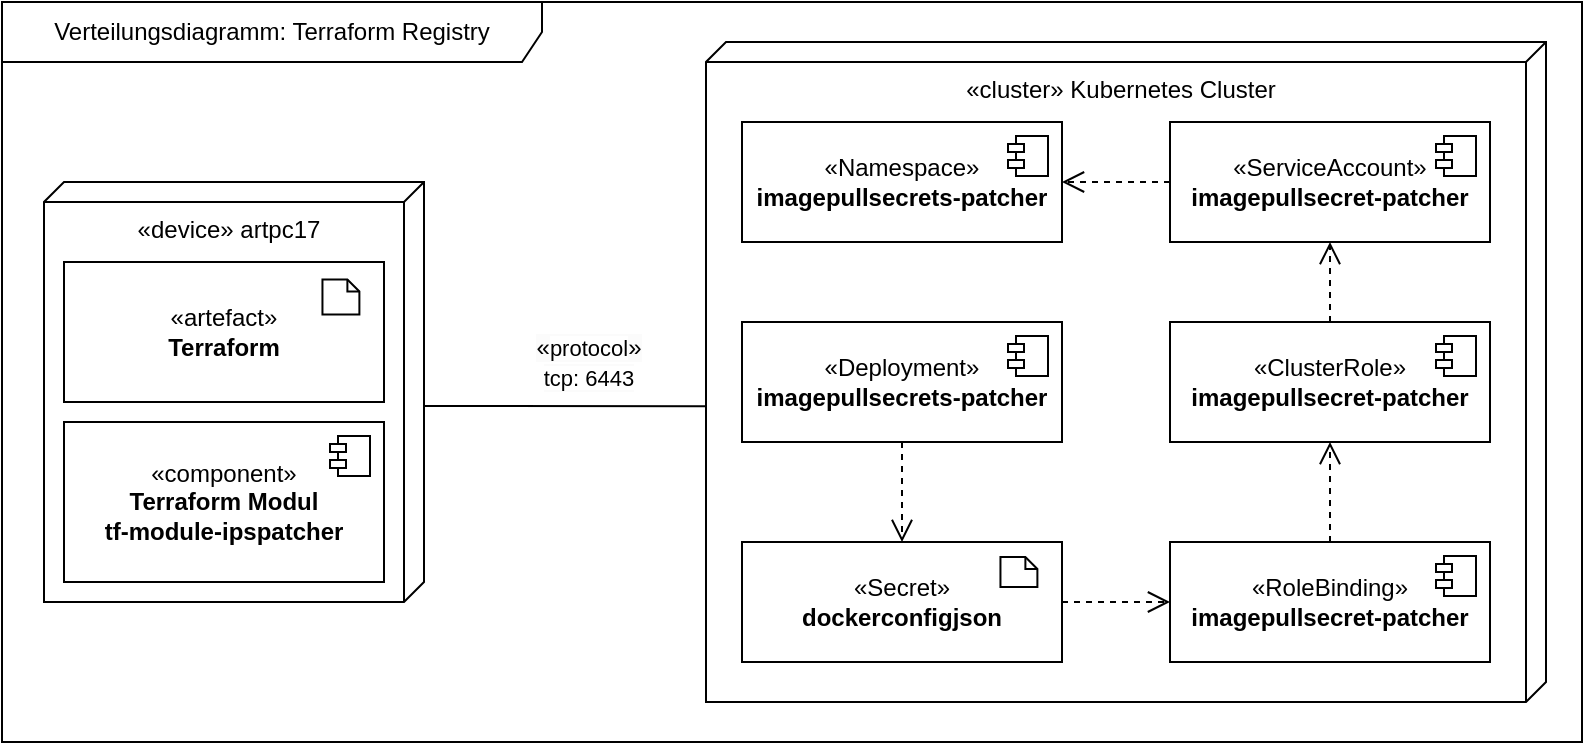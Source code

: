 <mxfile version="26.0.6">
  <diagram name="Seite-1" id="4-WtUL3xw4Cd1fHOAYhT">
    <mxGraphModel dx="1224" dy="761" grid="1" gridSize="10" guides="1" tooltips="1" connect="1" arrows="1" fold="1" page="1" pageScale="1" pageWidth="827" pageHeight="1169" math="0" shadow="0">
      <root>
        <mxCell id="0" />
        <mxCell id="1" parent="0" />
        <mxCell id="644JSV-Lswigd0aAAEQH-2" value="«device» artpc17" style="verticalAlign=top;align=center;shape=cube;size=10;direction=south;html=1;boundedLbl=1;spacingLeft=5;whiteSpace=wrap;" vertex="1" parent="1">
          <mxGeometry x="38" y="130" width="190" height="210" as="geometry" />
        </mxCell>
        <mxCell id="644JSV-Lswigd0aAAEQH-4" value="«component»&lt;br&gt;&lt;b&gt;Terraform Modul&lt;br&gt;tf-module-ipspatcher&lt;/b&gt;" style="html=1;dropTarget=0;whiteSpace=wrap;" vertex="1" parent="1">
          <mxGeometry x="48" y="250" width="160" height="80" as="geometry" />
        </mxCell>
        <mxCell id="644JSV-Lswigd0aAAEQH-5" value="" style="shape=module;jettyWidth=8;jettyHeight=4;" vertex="1" parent="644JSV-Lswigd0aAAEQH-4">
          <mxGeometry x="1" width="20" height="20" relative="1" as="geometry">
            <mxPoint x="-27" y="7" as="offset" />
          </mxGeometry>
        </mxCell>
        <mxCell id="644JSV-Lswigd0aAAEQH-6" value="" style="group" vertex="1" connectable="0" parent="1">
          <mxGeometry x="48" y="170" width="160" height="70" as="geometry" />
        </mxCell>
        <mxCell id="644JSV-Lswigd0aAAEQH-7" value="«artefact»&lt;br&gt;&lt;b&gt;Terraform&lt;/b&gt;" style="html=1;dropTarget=0;whiteSpace=wrap;" vertex="1" parent="644JSV-Lswigd0aAAEQH-6">
          <mxGeometry width="160" height="70" as="geometry" />
        </mxCell>
        <mxCell id="644JSV-Lswigd0aAAEQH-8" value="" style="shape=note2;boundedLbl=1;whiteSpace=wrap;html=1;size=6;verticalAlign=top;align=left;spacingLeft=5;" vertex="1" parent="644JSV-Lswigd0aAAEQH-6">
          <mxGeometry x="129.231" y="8.75" width="18.462" height="17.5" as="geometry" />
        </mxCell>
        <mxCell id="644JSV-Lswigd0aAAEQH-9" style="edgeStyle=orthogonalEdgeStyle;rounded=0;orthogonalLoop=1;jettySize=auto;html=1;endArrow=none;endFill=0;entryX=0.552;entryY=1;entryDx=0;entryDy=0;entryPerimeter=0;" edge="1" parent="1" target="644JSV-Lswigd0aAAEQH-1">
          <mxGeometry relative="1" as="geometry">
            <mxPoint x="542" y="275" as="targetPoint" />
            <Array as="points">
              <mxPoint x="228" y="242" />
            </Array>
            <mxPoint x="228" y="242" as="sourcePoint" />
          </mxGeometry>
        </mxCell>
        <mxCell id="644JSV-Lswigd0aAAEQH-10" value="&lt;span style=&quot;font-size: 12px; text-wrap: wrap; background-color: rgb(251, 251, 251);&quot;&gt;&lt;span style=&quot;text-wrap-style: initial; background-color: rgb(251, 251, 251);&quot;&gt;«&lt;/span&gt;&lt;span style=&quot;font-size: 11px; text-wrap-mode: nowrap; background-color: rgb(255, 255, 255);&quot;&gt;protocol&lt;/span&gt;&lt;span style=&quot;text-wrap-style: initial; background-color: rgb(251, 251, 251);&quot;&gt;»&lt;/span&gt;&lt;br style=&quot;font-size: 11px; text-wrap-mode: nowrap;&quot;&gt;&lt;span style=&quot;font-size: 11px; text-wrap-mode: nowrap; background-color: rgb(255, 255, 255);&quot;&gt;tcp: 6443&lt;/span&gt;&lt;/span&gt;" style="edgeLabel;html=1;align=center;verticalAlign=middle;resizable=0;points=[];" vertex="1" connectable="0" parent="644JSV-Lswigd0aAAEQH-9">
          <mxGeometry x="-0.261" y="2" relative="1" as="geometry">
            <mxPoint x="30" y="-20" as="offset" />
          </mxGeometry>
        </mxCell>
        <mxCell id="644JSV-Lswigd0aAAEQH-29" value="Verteilungsdiagramm: Terraform Registry" style="shape=umlFrame;whiteSpace=wrap;html=1;pointerEvents=0;recursiveResize=0;container=1;collapsible=0;width=270;height=30;" vertex="1" parent="1">
          <mxGeometry x="17" y="40" width="790" height="370" as="geometry" />
        </mxCell>
        <mxCell id="644JSV-Lswigd0aAAEQH-1" value="«cluster» Kubernetes Cluster" style="verticalAlign=top;align=center;shape=cube;size=10;direction=south;html=1;boundedLbl=1;spacingLeft=5;whiteSpace=wrap;" vertex="1" parent="644JSV-Lswigd0aAAEQH-29">
          <mxGeometry x="352" y="20" width="420" height="330" as="geometry" />
        </mxCell>
        <mxCell id="644JSV-Lswigd0aAAEQH-13" value="«Namespace»&lt;b&gt;&lt;br&gt;imagepullsecrets-patcher&lt;/b&gt;" style="html=1;dropTarget=0;whiteSpace=wrap;" vertex="1" parent="644JSV-Lswigd0aAAEQH-29">
          <mxGeometry x="370" y="60" width="160" height="60" as="geometry" />
        </mxCell>
        <mxCell id="644JSV-Lswigd0aAAEQH-14" value="" style="shape=module;jettyWidth=8;jettyHeight=4;" vertex="1" parent="644JSV-Lswigd0aAAEQH-13">
          <mxGeometry x="1" width="20" height="20" relative="1" as="geometry">
            <mxPoint x="-27" y="7" as="offset" />
          </mxGeometry>
        </mxCell>
        <mxCell id="644JSV-Lswigd0aAAEQH-15" value="«ServiceAccount»&lt;div&gt;&lt;b&gt;imagepullsecret-patcher&lt;/b&gt;&lt;/div&gt;" style="html=1;dropTarget=0;whiteSpace=wrap;" vertex="1" parent="644JSV-Lswigd0aAAEQH-29">
          <mxGeometry x="584" y="60" width="160" height="60" as="geometry" />
        </mxCell>
        <mxCell id="644JSV-Lswigd0aAAEQH-16" value="" style="shape=module;jettyWidth=8;jettyHeight=4;" vertex="1" parent="644JSV-Lswigd0aAAEQH-15">
          <mxGeometry x="1" width="20" height="20" relative="1" as="geometry">
            <mxPoint x="-27" y="7" as="offset" />
          </mxGeometry>
        </mxCell>
        <mxCell id="644JSV-Lswigd0aAAEQH-20" value="«ClusterRole»&lt;b&gt;&lt;br&gt;imagepullsecret-patcher&lt;/b&gt;" style="html=1;dropTarget=0;whiteSpace=wrap;" vertex="1" parent="644JSV-Lswigd0aAAEQH-29">
          <mxGeometry x="584" y="160" width="160" height="60" as="geometry" />
        </mxCell>
        <mxCell id="644JSV-Lswigd0aAAEQH-21" value="" style="shape=module;jettyWidth=8;jettyHeight=4;" vertex="1" parent="644JSV-Lswigd0aAAEQH-20">
          <mxGeometry x="1" width="20" height="20" relative="1" as="geometry">
            <mxPoint x="-27" y="7" as="offset" />
          </mxGeometry>
        </mxCell>
        <mxCell id="644JSV-Lswigd0aAAEQH-22" value="" style="group" vertex="1" connectable="0" parent="644JSV-Lswigd0aAAEQH-29">
          <mxGeometry x="370" y="270" width="160" height="60" as="geometry" />
        </mxCell>
        <mxCell id="644JSV-Lswigd0aAAEQH-23" value="«Secret»&lt;br&gt;&lt;b&gt;dockerconfigjson&lt;/b&gt;" style="html=1;dropTarget=0;whiteSpace=wrap;" vertex="1" parent="644JSV-Lswigd0aAAEQH-22">
          <mxGeometry width="160" height="60" as="geometry" />
        </mxCell>
        <mxCell id="644JSV-Lswigd0aAAEQH-24" value="" style="shape=note2;boundedLbl=1;whiteSpace=wrap;html=1;size=6;verticalAlign=top;align=left;spacingLeft=5;" vertex="1" parent="644JSV-Lswigd0aAAEQH-22">
          <mxGeometry x="129.231" y="7.5" width="18.462" height="15" as="geometry" />
        </mxCell>
        <mxCell id="644JSV-Lswigd0aAAEQH-25" style="rounded=0;orthogonalLoop=1;jettySize=auto;html=1;exitX=0.5;exitY=0;exitDx=0;exitDy=0;dashed=1;endArrow=open;endFill=0;strokeWidth=1;endSize=9;startSize=6;entryX=0.5;entryY=1;entryDx=0;entryDy=0;" edge="1" parent="644JSV-Lswigd0aAAEQH-29" source="644JSV-Lswigd0aAAEQH-20" target="644JSV-Lswigd0aAAEQH-15">
          <mxGeometry relative="1" as="geometry">
            <mxPoint x="384" y="350" as="sourcePoint" />
            <mxPoint x="384" y="230" as="targetPoint" />
          </mxGeometry>
        </mxCell>
        <mxCell id="644JSV-Lswigd0aAAEQH-26" style="rounded=0;orthogonalLoop=1;jettySize=auto;html=1;dashed=1;endArrow=open;endFill=0;strokeWidth=1;endSize=9;startSize=6;entryX=1;entryY=0.5;entryDx=0;entryDy=0;exitX=0;exitY=0.5;exitDx=0;exitDy=0;" edge="1" parent="644JSV-Lswigd0aAAEQH-29" source="644JSV-Lswigd0aAAEQH-15" target="644JSV-Lswigd0aAAEQH-13">
          <mxGeometry relative="1" as="geometry">
            <mxPoint x="530" y="162" as="sourcePoint" />
            <mxPoint x="540" y="200" as="targetPoint" />
          </mxGeometry>
        </mxCell>
        <mxCell id="644JSV-Lswigd0aAAEQH-30" value="«RoleBinding»&lt;b&gt;&lt;br&gt;imagepullsecret-patcher&lt;/b&gt;" style="html=1;dropTarget=0;whiteSpace=wrap;" vertex="1" parent="644JSV-Lswigd0aAAEQH-29">
          <mxGeometry x="584" y="270" width="160" height="60" as="geometry" />
        </mxCell>
        <mxCell id="644JSV-Lswigd0aAAEQH-31" value="" style="shape=module;jettyWidth=8;jettyHeight=4;" vertex="1" parent="644JSV-Lswigd0aAAEQH-30">
          <mxGeometry x="1" width="20" height="20" relative="1" as="geometry">
            <mxPoint x="-27" y="7" as="offset" />
          </mxGeometry>
        </mxCell>
        <mxCell id="644JSV-Lswigd0aAAEQH-32" style="rounded=0;orthogonalLoop=1;jettySize=auto;html=1;entryX=0;entryY=0.5;entryDx=0;entryDy=0;dashed=1;endArrow=open;endFill=0;strokeWidth=1;endSize=9;startSize=6;" edge="1" parent="644JSV-Lswigd0aAAEQH-29" target="644JSV-Lswigd0aAAEQH-30">
          <mxGeometry relative="1" as="geometry">
            <mxPoint x="530" y="300" as="sourcePoint" />
            <mxPoint x="410" y="250" as="targetPoint" />
          </mxGeometry>
        </mxCell>
        <mxCell id="644JSV-Lswigd0aAAEQH-28" style="rounded=0;orthogonalLoop=1;jettySize=auto;html=1;exitX=0.5;exitY=0;exitDx=0;exitDy=0;entryX=0.5;entryY=1;entryDx=0;entryDy=0;dashed=1;endArrow=open;endFill=0;strokeWidth=1;endSize=9;startSize=6;" edge="1" parent="644JSV-Lswigd0aAAEQH-29" source="644JSV-Lswigd0aAAEQH-30" target="644JSV-Lswigd0aAAEQH-20">
          <mxGeometry relative="1" as="geometry">
            <mxPoint x="384" y="350" as="sourcePoint" />
            <mxPoint x="384" y="230" as="targetPoint" />
            <Array as="points" />
          </mxGeometry>
        </mxCell>
        <mxCell id="644JSV-Lswigd0aAAEQH-33" value="«Deployment»&lt;b&gt;&lt;br&gt;imagepullsecrets-patcher&lt;/b&gt;" style="html=1;dropTarget=0;whiteSpace=wrap;" vertex="1" parent="644JSV-Lswigd0aAAEQH-29">
          <mxGeometry x="370" y="160" width="160" height="60" as="geometry" />
        </mxCell>
        <mxCell id="644JSV-Lswigd0aAAEQH-34" value="" style="shape=module;jettyWidth=8;jettyHeight=4;" vertex="1" parent="644JSV-Lswigd0aAAEQH-33">
          <mxGeometry x="1" width="20" height="20" relative="1" as="geometry">
            <mxPoint x="-27" y="7" as="offset" />
          </mxGeometry>
        </mxCell>
        <mxCell id="644JSV-Lswigd0aAAEQH-35" style="rounded=0;orthogonalLoop=1;jettySize=auto;html=1;dashed=1;endArrow=open;endFill=0;strokeWidth=1;endSize=9;startSize=6;exitX=0.5;exitY=1;exitDx=0;exitDy=0;entryX=0.5;entryY=0;entryDx=0;entryDy=0;" edge="1" parent="644JSV-Lswigd0aAAEQH-29" source="644JSV-Lswigd0aAAEQH-33" target="644JSV-Lswigd0aAAEQH-23">
          <mxGeometry relative="1" as="geometry">
            <mxPoint x="540" y="310" as="sourcePoint" />
            <mxPoint x="440" y="270" as="targetPoint" />
          </mxGeometry>
        </mxCell>
      </root>
    </mxGraphModel>
  </diagram>
</mxfile>
